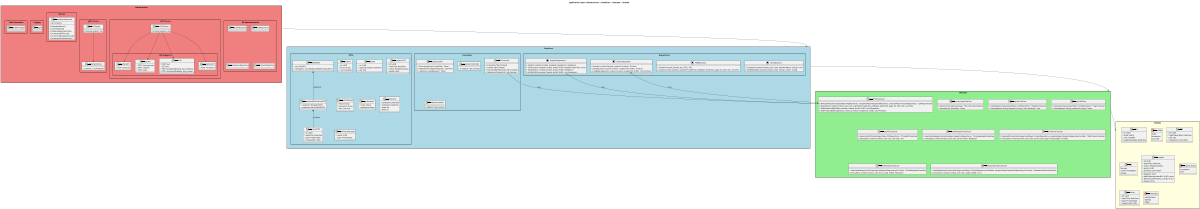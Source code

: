 @startuml core_layers
allowmixing
scale max 1200 width

' Стиль пакетов
skinparam packageStyle rectangle

title Application Layers: Infrastructure → Interfaces → Usecases → Entities

' ------------------ Infrastructure ------------------
package "Infrastructure" #LightCoral {
    package "DB Implementation" {
        class PGUserRepository
        class PGPVZRepository
        class PGReceptionRepository
        class PGProductRepository
    }
    
    package "HTTP Server" {
        class GinHTTPServer {
            + StartServer(port: int)
        }
        
        package "API Endpoints" {
            class AuthAPI {
                + POST /dummyLogin
                + POST /register
                + POST /login
            }
            
            class PVZAPI {
                + POST /pvz
                + GET /pvz
                + POST /pvz/{pvzId}/close_last_reception
                + POST /pvz/{pvzId}/delete_last_product
            }
            
            class ReceptionAPI {
                + POST /receptions
            }
            
            class ProductAPI {
                + POST /products
            }
        }
        
        GinHTTPServer --> AuthAPI
        GinHTTPServer --> PVZAPI
        GinHTTPServer --> ReceptionAPI
        GinHTTPServer --> ProductAPI
    }
    
    package "gRPC Server" {
        class GRPCServer {
            + StartServer(port: int)
        }
        class PVZGrpcService {
            + ListPVZ() : List<PVZDTO>
        }
        GRPCServer --> PVZGrpcService
    }
    
    package "Metrics" {
        class PrometheusExporter {
            + RegisterMetrics()
            + GET /metrics
            + CountRequest()
            + ObserveResponseTime()
            + IncrementPVZCount()
            + IncrementReceptionCount()
            + IncrementProductCount()
        }
    }
    
    package "Logging" {
        class Logger
    }
    
    package "Code Generation" {
        class OpenAPICodegen
    }
}

' ------------------ Interfaces ------------------
package "Interfaces" #LightBlue {
    package "Controllers" {
        class AuthController {
            + DummyLogin(role: UserRole) : Token
            + Register(req: RegisterRequest) : UserDTO
            + Login(req: LoginRequest) : Token
        }
        class PVZController {
            + Create(ctx *gin.Context)
            + List(ctx *gin.Context)
            + CloseLastReception(ctx *gin.Context)
            + DeleteLastProduct(ctx *gin.Context)
        }
        class ReceptionController {
            + Create(ctx *gin.Context)
        }
        class ProductController {
            + Add(ctx *gin.Context)
        }
    }
    package "DTOs" #LightBlue {
        class UserDTO {
            + id: UUID
            + email: string
            + role: UserRole
        }
        class PVZDTO {
            + id: UUID
            + registrationDate: DateTime
            + city: City
        }
        class FullPVZDTO {
            + pvz: PVZDTO
            + receptions: List<ReceptionWithProductsDTO>
        }
        class ReceptionDTO {
            + id: UUID
            + dateTime: DateTime
            + status: ReceptionStatus
            + pvzId: UUID
        }
        class ProductDTO {
            + id: UUID
            + dateTime: DateTime
            + type: ProductType
            + receptionId: UUID
        }
        class ReceptionWithProductsDTO {
            + reception: ReceptionDTO
            + products: List<ProductDTO>
        }
        class RegisterRequest {
            + email: string
            + password: string
            + role: UserRole
        }
        class LoginRequest {
            + email: string
            + password: string
        }
        class ListParams {
            + startDate?: DateTime
            + endDate?: DateTime
            + page: int
            + limit: int
        }
        class AddProductRequest {
            + pvzId: UUID
            + type: ProductType
        }
    }
    package "Repositories" #LightBlue {
        interface UserRepository {
            + Create(ctx context.Context, user: User, passwordHash: string) : User
            + GetByEmail(ctx context.Context, email: string) : (User?, string)
        }
        interface PVZRepository {
            + Save(ctx context.Context, pvz: PVZ) : PVZ
            + List(ctx context.Context, startDate?: DateTime, endDate?: DateTime, page: int, limit: int) : List<PVZ>
        }
        interface ReceptionRepository {
            + Save(ctx context.Context, reception: Reception) : Reception
            + CloseLast(ctx context.Context, pvzId: UUID, closedAt: DateTime) : error
            + GetActive(ctx context.Context, pvzId: UUID) : Reception?
            + ListByPVZ(ctx context.Context, pvzId: UUID) : List<Reception>
        }
        interface ProductRepository {
            + Save(ctx context.Context, product: Product) : Product
            + DeleteLast(ctx context.Context, receptionId: UUID) : Product?
            + ListByReception(ctx context.Context, receptionId: UUID) : List<Product>
        }
    }
}

' ------------------ Usecases ------------------
package "Usecases" #LightGreen {
    class DummyLoginUseCase {
        + NewDummyLoginUseCase() : *DummyLoginUseCase
        + Execute(role: UserRole) : Token
    }
    class RegisterUseCase {
        + NewRegisterUseCase(userRepo UserRepository) : *RegisterUseCase
        + Execute(email: string, password: string, role: UserRole) : User
    }
    class LoginUseCase {
        + NewLoginUseCase(userRepo UserRepository) : *LoginUseCase
        + Execute(email: string, password: string) : Token
    }
    class CreatePVZUseCase {
        + NewCreatePVZUseCase(pvzRepo PVZRepository) : *CreatePVZUseCase
        + Execute(ctx context.Context, user User, city City) : PVZ
    }
    class ListPVZsUseCase {
        + NewListPVZsUseCase(pvzRepo PVZRepository, receptionRepo ReceptionRepository, productRepo ProductRepository) : *ListPVZsUseCase
        + Execute(ctx context.Context, user User, startDate?: DateTime, endDate?: DateTime, page: int, limit: int) : List<PVZ>
        + GetReceptionsByPVZ(ctx context.Context, pvzId: UUID) : List<Reception>
        + GetProductsByReception(ctx context.Context, receptionId: UUID) : List<Product>
    }
    class CreateReceptionUseCase {
        + NewCreateReceptionUseCase(repo ReceptionRepository) : *CreateReceptionUseCase
        + Execute(ctx context.Context, user User, pvzId: UUID) : Reception
    }
    class AddProductUseCase {
        + NewAddProductUseCase(productRepo ProductRepository, receptionRepo ReceptionRepositoryForAdd) : *AddProductUseCase
        + Execute(ctx context.Context, user User, pvzId: UUID, type: ProductType) : Product
    }
    class CloseReceptionUseCase {
        + NewCloseReceptionUseCase(repo ReceptionRepositoryForClose) : *CloseReceptionUseCase
        + Execute(ctx context.Context, user User, pvzId: UUID) : Reception
    }
    class DeleteLastProductUseCase {
        + NewDeleteLastProductUseCase(productRepo ProductRepositoryForDelete, receptionRepo ReceptionRepositoryForClose) : *DeleteLastProductUseCase
        + Execute(ctx context.Context, user User, pvzId: UUID) : error
    }
}

' ------------------ Entities ------------------
package "Entities" #LightYellow {
    class User {
        + id: UUID
        + email: string
        + role: UserRole
        + registrationDate: DateTime
    }
    enum UserRole {
        client
        moderator
        pvz_staff
    }

    class PVZ {
        + id: UUID
        + registrationDate: DateTime
        + city: City
        + receptions: List<UUID>
    }
    enum City {
        Москва
        "Санкт-Петербург"
        Казань
    }

    class Reception {
        + id: UUID
        + dateTime: DateTime
        + status: ReceptionStatus
        + pvzId: UUID
        + products: List<UUID>
        
        + IsOpen() : bool
        + AddProduct(productID: UUID) : error
        + RemoveLastProduct() : (UUID, error)
        + Close() : error
    }
    enum ReceptionStatus {
        in_progress
        close
    }

    class Product {
        + id: UUID
        + dateTime: DateTime
        + type: ProductType
        + receptionId: UUID
    }
    enum ProductType {
        электроника
        одежда
        обувь
    }
}

' Внешние зависимости между слоями
Infrastructure --> Interfaces
Interfaces --> Usecases
Usecases --> Entities

' --- Добавлено для вложенного GET /pvz ---
ListPVZsUseCase --> ReceptionRepository : uses
ListPVZsUseCase --> ProductRepository : uses
PVZController --> ListPVZsUseCase : uses
FullPVZDTO *-- ReceptionWithProductsDTO : receptions
ReceptionWithProductsDTO *-- ProductDTO : products
@enduml
